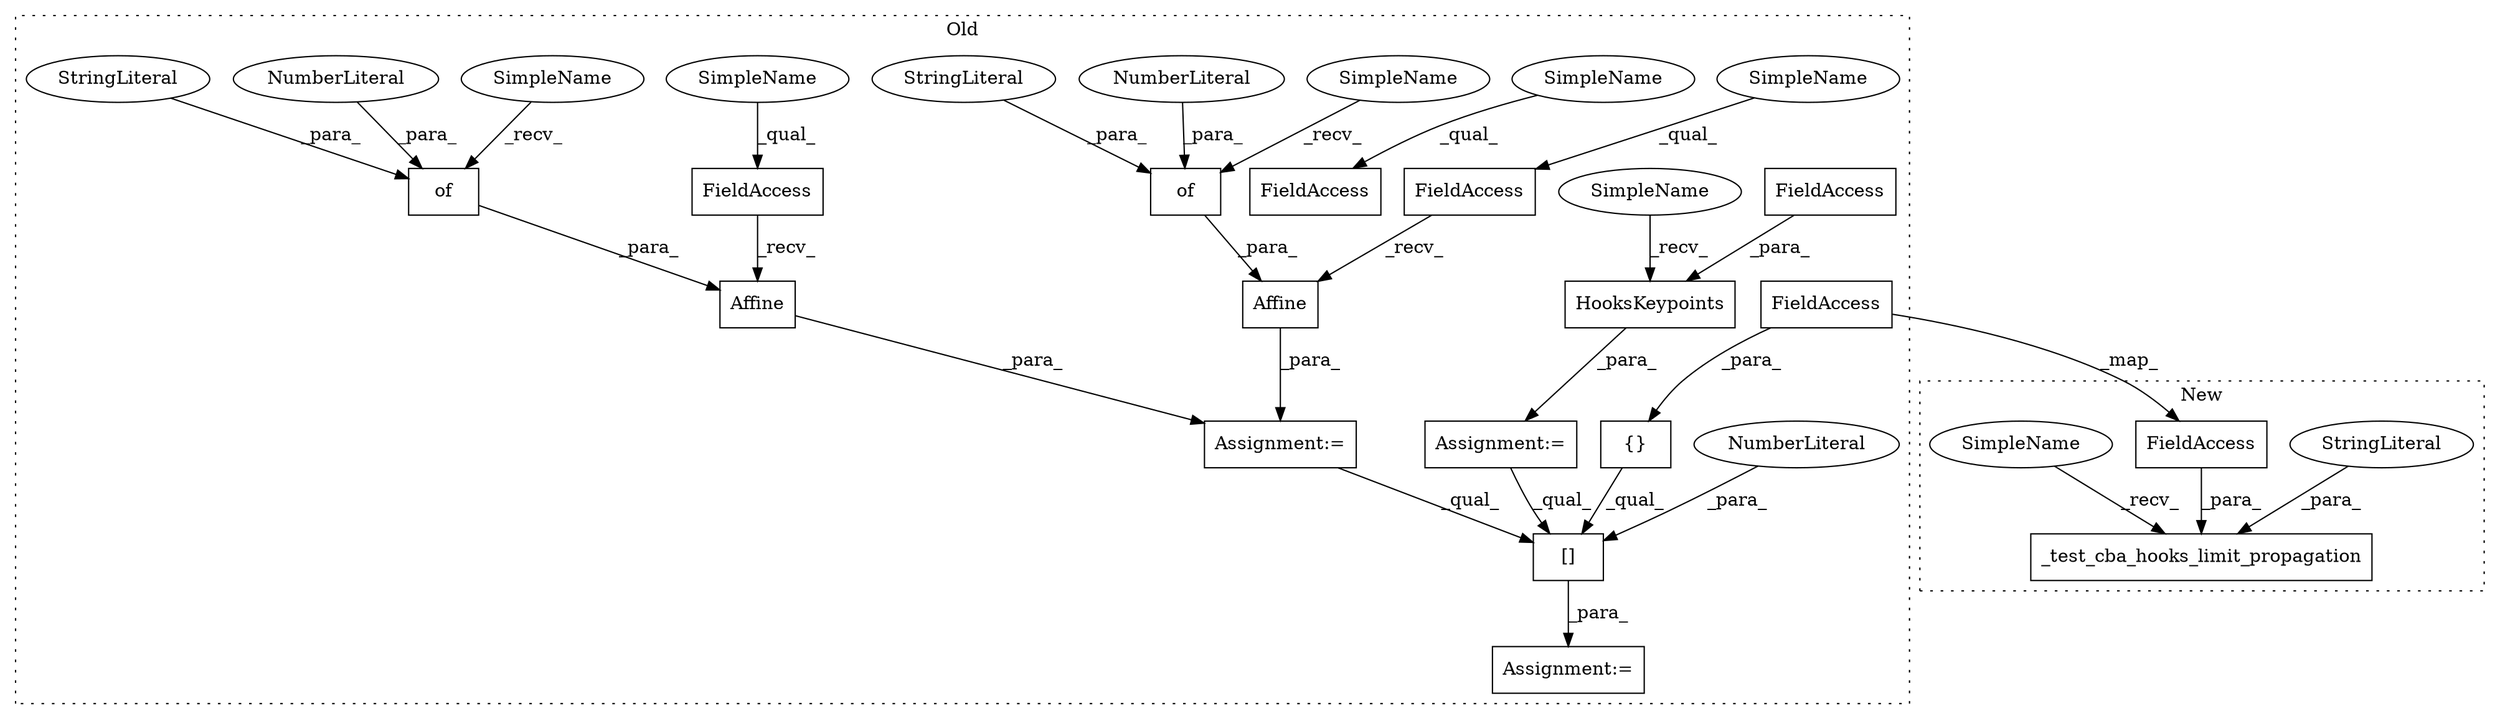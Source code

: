 digraph G {
subgraph cluster0 {
1 [label="of" a="32" s="43403,43411" l="3,1" shape="box"];
3 [label="[]" a="2" s="43803,43853" l="49,1" shape="box"];
4 [label="{}" a="4" s="43833,43843" l="1,1" shape="box"];
5 [label="NumberLiteral" a="34" s="43410" l="1" shape="ellipse"];
6 [label="NumberLiteral" a="34" s="43852" l="1" shape="ellipse"];
7 [label="Affine" a="32" s="43392,43412" l="7,1" shape="box"];
8 [label="of" a="32" s="43443,43451" l="3,1" shape="box"];
9 [label="NumberLiteral" a="34" s="43450" l="1" shape="ellipse"];
10 [label="FieldAccess" a="22" s="43374" l="17" shape="box"];
11 [label="Affine" a="32" s="43432,43452" l="7,1" shape="box"];
13 [label="StringLiteral" a="45" s="43446" l="3" shape="ellipse"];
14 [label="StringLiteral" a="45" s="43406" l="3" shape="ellipse"];
15 [label="FieldAccess" a="22" s="43346" l="17" shape="box"];
16 [label="FieldAccess" a="22" s="43414" l="17" shape="box"];
18 [label="FieldAccess" a="22" s="43834" l="9" shape="box"];
19 [label="Assignment:=" a="7" s="43754" l="1" shape="box"];
20 [label="Assignment:=" a="7" s="43802" l="1" shape="box"];
21 [label="Assignment:=" a="7" s="43345" l="1" shape="box"];
22 [label="HooksKeypoints" a="32" s="43762,43787" l="15,1" shape="box"];
23 [label="FieldAccess" a="22" s="43777" l="10" shape="box"];
25 [label="SimpleName" a="42" s="43439" l="3" shape="ellipse"];
26 [label="SimpleName" a="42" s="43399" l="3" shape="ellipse"];
27 [label="SimpleName" a="42" s="43346" l="6" shape="ellipse"];
28 [label="SimpleName" a="42" s="43374" l="6" shape="ellipse"];
29 [label="SimpleName" a="42" s="43414" l="6" shape="ellipse"];
30 [label="SimpleName" a="42" s="43755" l="6" shape="ellipse"];
label = "Old";
style="dotted";
}
subgraph cluster1 {
2 [label="_test_cba_hooks_limit_propagation" a="32" s="36728,36790" l="34,1" shape="box"];
12 [label="StringLiteral" a="45" s="36762" l="18" shape="ellipse"];
17 [label="FieldAccess" a="22" s="36781" l="9" shape="box"];
24 [label="SimpleName" a="42" s="36723" l="4" shape="ellipse"];
label = "New";
style="dotted";
}
1 -> 7 [label="_para_"];
3 -> 20 [label="_para_"];
4 -> 3 [label="_qual_"];
5 -> 1 [label="_para_"];
6 -> 3 [label="_para_"];
7 -> 21 [label="_para_"];
8 -> 11 [label="_para_"];
9 -> 8 [label="_para_"];
10 -> 7 [label="_recv_"];
11 -> 21 [label="_para_"];
12 -> 2 [label="_para_"];
13 -> 8 [label="_para_"];
14 -> 1 [label="_para_"];
16 -> 11 [label="_recv_"];
17 -> 2 [label="_para_"];
18 -> 17 [label="_map_"];
18 -> 4 [label="_para_"];
19 -> 3 [label="_qual_"];
21 -> 3 [label="_qual_"];
22 -> 19 [label="_para_"];
23 -> 22 [label="_para_"];
24 -> 2 [label="_recv_"];
25 -> 8 [label="_recv_"];
26 -> 1 [label="_recv_"];
27 -> 15 [label="_qual_"];
28 -> 10 [label="_qual_"];
29 -> 16 [label="_qual_"];
30 -> 22 [label="_recv_"];
}